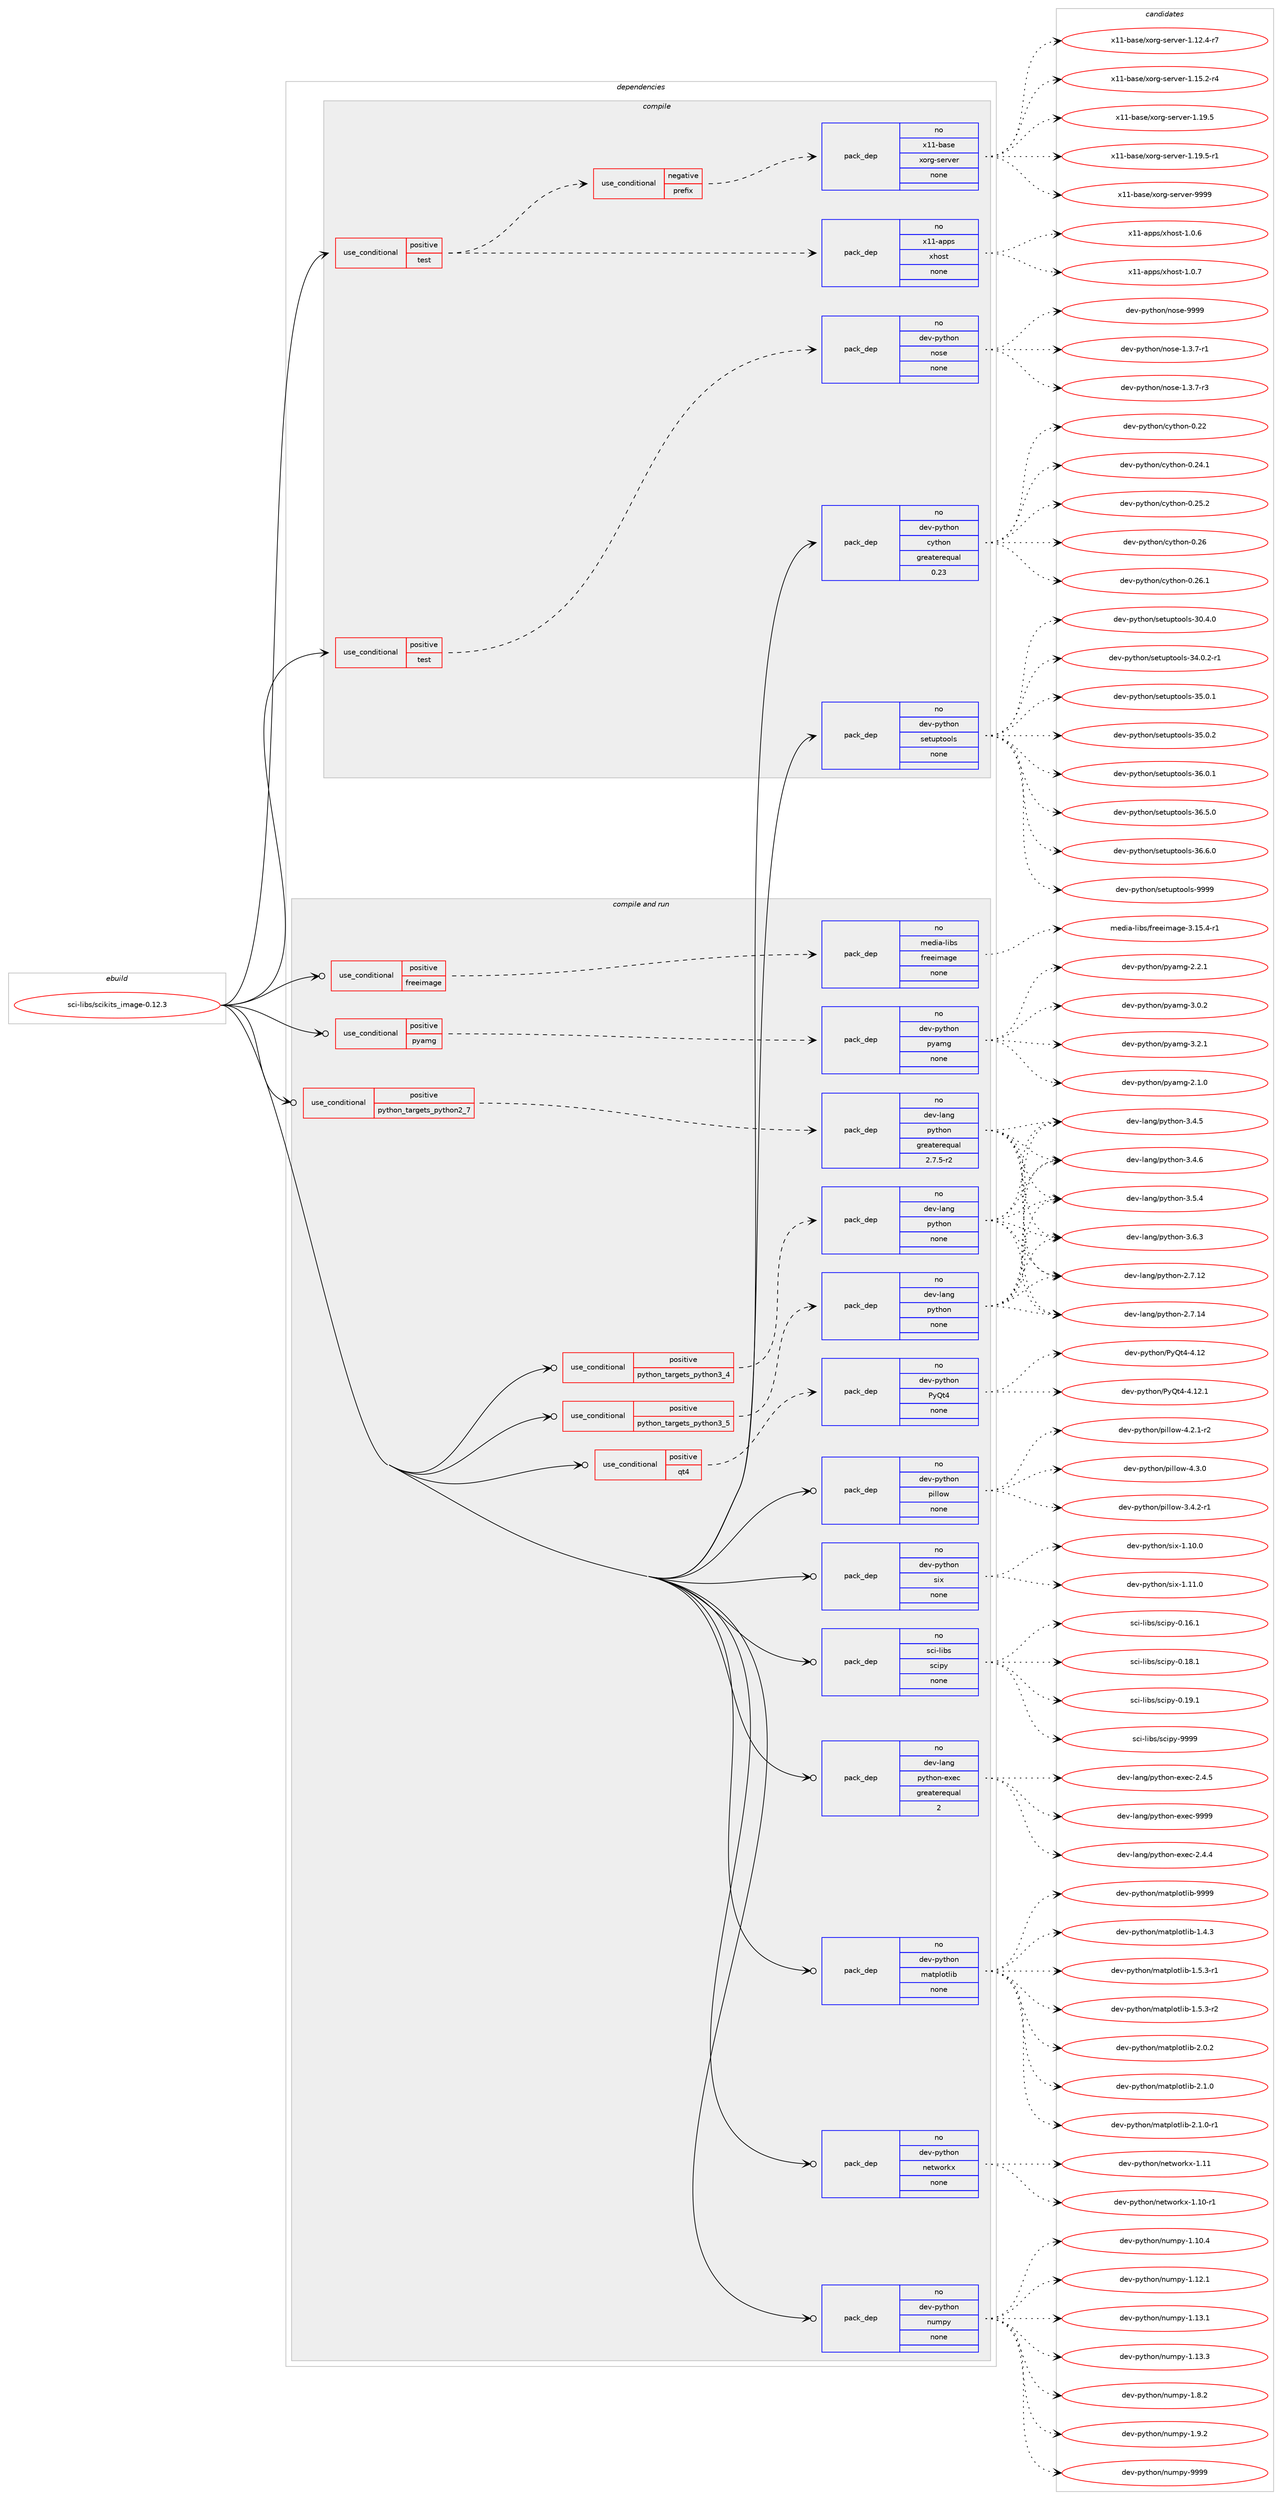 digraph prolog {

# *************
# Graph options
# *************

newrank=true;
concentrate=true;
compound=true;
graph [rankdir=LR,fontname=Helvetica,fontsize=10,ranksep=1.5];#, ranksep=2.5, nodesep=0.2];
edge  [arrowhead=vee];
node  [fontname=Helvetica,fontsize=10];

# **********
# The ebuild
# **********

subgraph cluster_leftcol {
color=gray;
rank=same;
label=<<i>ebuild</i>>;
id [label="sci-libs/scikits_image-0.12.3", color=red, width=4, href="../sci-libs/scikits_image-0.12.3.svg"];
}

# ****************
# The dependencies
# ****************

subgraph cluster_midcol {
color=gray;
label=<<i>dependencies</i>>;
subgraph cluster_compile {
fillcolor="#eeeeee";
style=filled;
label=<<i>compile</i>>;
subgraph cond111042 {
dependency453634 [label=<<TABLE BORDER="0" CELLBORDER="1" CELLSPACING="0" CELLPADDING="4"><TR><TD ROWSPAN="3" CELLPADDING="10">use_conditional</TD></TR><TR><TD>positive</TD></TR><TR><TD>test</TD></TR></TABLE>>, shape=none, color=red];
subgraph cond111043 {
dependency453635 [label=<<TABLE BORDER="0" CELLBORDER="1" CELLSPACING="0" CELLPADDING="4"><TR><TD ROWSPAN="3" CELLPADDING="10">use_conditional</TD></TR><TR><TD>negative</TD></TR><TR><TD>prefix</TD></TR></TABLE>>, shape=none, color=red];
subgraph pack334665 {
dependency453636 [label=<<TABLE BORDER="0" CELLBORDER="1" CELLSPACING="0" CELLPADDING="4" WIDTH="220"><TR><TD ROWSPAN="6" CELLPADDING="30">pack_dep</TD></TR><TR><TD WIDTH="110">no</TD></TR><TR><TD>x11-base</TD></TR><TR><TD>xorg-server</TD></TR><TR><TD>none</TD></TR><TR><TD></TD></TR></TABLE>>, shape=none, color=blue];
}
dependency453635:e -> dependency453636:w [weight=20,style="dashed",arrowhead="vee"];
}
dependency453634:e -> dependency453635:w [weight=20,style="dashed",arrowhead="vee"];
subgraph pack334666 {
dependency453637 [label=<<TABLE BORDER="0" CELLBORDER="1" CELLSPACING="0" CELLPADDING="4" WIDTH="220"><TR><TD ROWSPAN="6" CELLPADDING="30">pack_dep</TD></TR><TR><TD WIDTH="110">no</TD></TR><TR><TD>x11-apps</TD></TR><TR><TD>xhost</TD></TR><TR><TD>none</TD></TR><TR><TD></TD></TR></TABLE>>, shape=none, color=blue];
}
dependency453634:e -> dependency453637:w [weight=20,style="dashed",arrowhead="vee"];
}
id:e -> dependency453634:w [weight=20,style="solid",arrowhead="vee"];
subgraph cond111044 {
dependency453638 [label=<<TABLE BORDER="0" CELLBORDER="1" CELLSPACING="0" CELLPADDING="4"><TR><TD ROWSPAN="3" CELLPADDING="10">use_conditional</TD></TR><TR><TD>positive</TD></TR><TR><TD>test</TD></TR></TABLE>>, shape=none, color=red];
subgraph pack334667 {
dependency453639 [label=<<TABLE BORDER="0" CELLBORDER="1" CELLSPACING="0" CELLPADDING="4" WIDTH="220"><TR><TD ROWSPAN="6" CELLPADDING="30">pack_dep</TD></TR><TR><TD WIDTH="110">no</TD></TR><TR><TD>dev-python</TD></TR><TR><TD>nose</TD></TR><TR><TD>none</TD></TR><TR><TD></TD></TR></TABLE>>, shape=none, color=blue];
}
dependency453638:e -> dependency453639:w [weight=20,style="dashed",arrowhead="vee"];
}
id:e -> dependency453638:w [weight=20,style="solid",arrowhead="vee"];
subgraph pack334668 {
dependency453640 [label=<<TABLE BORDER="0" CELLBORDER="1" CELLSPACING="0" CELLPADDING="4" WIDTH="220"><TR><TD ROWSPAN="6" CELLPADDING="30">pack_dep</TD></TR><TR><TD WIDTH="110">no</TD></TR><TR><TD>dev-python</TD></TR><TR><TD>cython</TD></TR><TR><TD>greaterequal</TD></TR><TR><TD>0.23</TD></TR></TABLE>>, shape=none, color=blue];
}
id:e -> dependency453640:w [weight=20,style="solid",arrowhead="vee"];
subgraph pack334669 {
dependency453641 [label=<<TABLE BORDER="0" CELLBORDER="1" CELLSPACING="0" CELLPADDING="4" WIDTH="220"><TR><TD ROWSPAN="6" CELLPADDING="30">pack_dep</TD></TR><TR><TD WIDTH="110">no</TD></TR><TR><TD>dev-python</TD></TR><TR><TD>setuptools</TD></TR><TR><TD>none</TD></TR><TR><TD></TD></TR></TABLE>>, shape=none, color=blue];
}
id:e -> dependency453641:w [weight=20,style="solid",arrowhead="vee"];
}
subgraph cluster_compileandrun {
fillcolor="#eeeeee";
style=filled;
label=<<i>compile and run</i>>;
subgraph cond111045 {
dependency453642 [label=<<TABLE BORDER="0" CELLBORDER="1" CELLSPACING="0" CELLPADDING="4"><TR><TD ROWSPAN="3" CELLPADDING="10">use_conditional</TD></TR><TR><TD>positive</TD></TR><TR><TD>freeimage</TD></TR></TABLE>>, shape=none, color=red];
subgraph pack334670 {
dependency453643 [label=<<TABLE BORDER="0" CELLBORDER="1" CELLSPACING="0" CELLPADDING="4" WIDTH="220"><TR><TD ROWSPAN="6" CELLPADDING="30">pack_dep</TD></TR><TR><TD WIDTH="110">no</TD></TR><TR><TD>media-libs</TD></TR><TR><TD>freeimage</TD></TR><TR><TD>none</TD></TR><TR><TD></TD></TR></TABLE>>, shape=none, color=blue];
}
dependency453642:e -> dependency453643:w [weight=20,style="dashed",arrowhead="vee"];
}
id:e -> dependency453642:w [weight=20,style="solid",arrowhead="odotvee"];
subgraph cond111046 {
dependency453644 [label=<<TABLE BORDER="0" CELLBORDER="1" CELLSPACING="0" CELLPADDING="4"><TR><TD ROWSPAN="3" CELLPADDING="10">use_conditional</TD></TR><TR><TD>positive</TD></TR><TR><TD>pyamg</TD></TR></TABLE>>, shape=none, color=red];
subgraph pack334671 {
dependency453645 [label=<<TABLE BORDER="0" CELLBORDER="1" CELLSPACING="0" CELLPADDING="4" WIDTH="220"><TR><TD ROWSPAN="6" CELLPADDING="30">pack_dep</TD></TR><TR><TD WIDTH="110">no</TD></TR><TR><TD>dev-python</TD></TR><TR><TD>pyamg</TD></TR><TR><TD>none</TD></TR><TR><TD></TD></TR></TABLE>>, shape=none, color=blue];
}
dependency453644:e -> dependency453645:w [weight=20,style="dashed",arrowhead="vee"];
}
id:e -> dependency453644:w [weight=20,style="solid",arrowhead="odotvee"];
subgraph cond111047 {
dependency453646 [label=<<TABLE BORDER="0" CELLBORDER="1" CELLSPACING="0" CELLPADDING="4"><TR><TD ROWSPAN="3" CELLPADDING="10">use_conditional</TD></TR><TR><TD>positive</TD></TR><TR><TD>python_targets_python2_7</TD></TR></TABLE>>, shape=none, color=red];
subgraph pack334672 {
dependency453647 [label=<<TABLE BORDER="0" CELLBORDER="1" CELLSPACING="0" CELLPADDING="4" WIDTH="220"><TR><TD ROWSPAN="6" CELLPADDING="30">pack_dep</TD></TR><TR><TD WIDTH="110">no</TD></TR><TR><TD>dev-lang</TD></TR><TR><TD>python</TD></TR><TR><TD>greaterequal</TD></TR><TR><TD>2.7.5-r2</TD></TR></TABLE>>, shape=none, color=blue];
}
dependency453646:e -> dependency453647:w [weight=20,style="dashed",arrowhead="vee"];
}
id:e -> dependency453646:w [weight=20,style="solid",arrowhead="odotvee"];
subgraph cond111048 {
dependency453648 [label=<<TABLE BORDER="0" CELLBORDER="1" CELLSPACING="0" CELLPADDING="4"><TR><TD ROWSPAN="3" CELLPADDING="10">use_conditional</TD></TR><TR><TD>positive</TD></TR><TR><TD>python_targets_python3_4</TD></TR></TABLE>>, shape=none, color=red];
subgraph pack334673 {
dependency453649 [label=<<TABLE BORDER="0" CELLBORDER="1" CELLSPACING="0" CELLPADDING="4" WIDTH="220"><TR><TD ROWSPAN="6" CELLPADDING="30">pack_dep</TD></TR><TR><TD WIDTH="110">no</TD></TR><TR><TD>dev-lang</TD></TR><TR><TD>python</TD></TR><TR><TD>none</TD></TR><TR><TD></TD></TR></TABLE>>, shape=none, color=blue];
}
dependency453648:e -> dependency453649:w [weight=20,style="dashed",arrowhead="vee"];
}
id:e -> dependency453648:w [weight=20,style="solid",arrowhead="odotvee"];
subgraph cond111049 {
dependency453650 [label=<<TABLE BORDER="0" CELLBORDER="1" CELLSPACING="0" CELLPADDING="4"><TR><TD ROWSPAN="3" CELLPADDING="10">use_conditional</TD></TR><TR><TD>positive</TD></TR><TR><TD>python_targets_python3_5</TD></TR></TABLE>>, shape=none, color=red];
subgraph pack334674 {
dependency453651 [label=<<TABLE BORDER="0" CELLBORDER="1" CELLSPACING="0" CELLPADDING="4" WIDTH="220"><TR><TD ROWSPAN="6" CELLPADDING="30">pack_dep</TD></TR><TR><TD WIDTH="110">no</TD></TR><TR><TD>dev-lang</TD></TR><TR><TD>python</TD></TR><TR><TD>none</TD></TR><TR><TD></TD></TR></TABLE>>, shape=none, color=blue];
}
dependency453650:e -> dependency453651:w [weight=20,style="dashed",arrowhead="vee"];
}
id:e -> dependency453650:w [weight=20,style="solid",arrowhead="odotvee"];
subgraph cond111050 {
dependency453652 [label=<<TABLE BORDER="0" CELLBORDER="1" CELLSPACING="0" CELLPADDING="4"><TR><TD ROWSPAN="3" CELLPADDING="10">use_conditional</TD></TR><TR><TD>positive</TD></TR><TR><TD>qt4</TD></TR></TABLE>>, shape=none, color=red];
subgraph pack334675 {
dependency453653 [label=<<TABLE BORDER="0" CELLBORDER="1" CELLSPACING="0" CELLPADDING="4" WIDTH="220"><TR><TD ROWSPAN="6" CELLPADDING="30">pack_dep</TD></TR><TR><TD WIDTH="110">no</TD></TR><TR><TD>dev-python</TD></TR><TR><TD>PyQt4</TD></TR><TR><TD>none</TD></TR><TR><TD></TD></TR></TABLE>>, shape=none, color=blue];
}
dependency453652:e -> dependency453653:w [weight=20,style="dashed",arrowhead="vee"];
}
id:e -> dependency453652:w [weight=20,style="solid",arrowhead="odotvee"];
subgraph pack334676 {
dependency453654 [label=<<TABLE BORDER="0" CELLBORDER="1" CELLSPACING="0" CELLPADDING="4" WIDTH="220"><TR><TD ROWSPAN="6" CELLPADDING="30">pack_dep</TD></TR><TR><TD WIDTH="110">no</TD></TR><TR><TD>dev-lang</TD></TR><TR><TD>python-exec</TD></TR><TR><TD>greaterequal</TD></TR><TR><TD>2</TD></TR></TABLE>>, shape=none, color=blue];
}
id:e -> dependency453654:w [weight=20,style="solid",arrowhead="odotvee"];
subgraph pack334677 {
dependency453655 [label=<<TABLE BORDER="0" CELLBORDER="1" CELLSPACING="0" CELLPADDING="4" WIDTH="220"><TR><TD ROWSPAN="6" CELLPADDING="30">pack_dep</TD></TR><TR><TD WIDTH="110">no</TD></TR><TR><TD>dev-python</TD></TR><TR><TD>matplotlib</TD></TR><TR><TD>none</TD></TR><TR><TD></TD></TR></TABLE>>, shape=none, color=blue];
}
id:e -> dependency453655:w [weight=20,style="solid",arrowhead="odotvee"];
subgraph pack334678 {
dependency453656 [label=<<TABLE BORDER="0" CELLBORDER="1" CELLSPACING="0" CELLPADDING="4" WIDTH="220"><TR><TD ROWSPAN="6" CELLPADDING="30">pack_dep</TD></TR><TR><TD WIDTH="110">no</TD></TR><TR><TD>dev-python</TD></TR><TR><TD>networkx</TD></TR><TR><TD>none</TD></TR><TR><TD></TD></TR></TABLE>>, shape=none, color=blue];
}
id:e -> dependency453656:w [weight=20,style="solid",arrowhead="odotvee"];
subgraph pack334679 {
dependency453657 [label=<<TABLE BORDER="0" CELLBORDER="1" CELLSPACING="0" CELLPADDING="4" WIDTH="220"><TR><TD ROWSPAN="6" CELLPADDING="30">pack_dep</TD></TR><TR><TD WIDTH="110">no</TD></TR><TR><TD>dev-python</TD></TR><TR><TD>numpy</TD></TR><TR><TD>none</TD></TR><TR><TD></TD></TR></TABLE>>, shape=none, color=blue];
}
id:e -> dependency453657:w [weight=20,style="solid",arrowhead="odotvee"];
subgraph pack334680 {
dependency453658 [label=<<TABLE BORDER="0" CELLBORDER="1" CELLSPACING="0" CELLPADDING="4" WIDTH="220"><TR><TD ROWSPAN="6" CELLPADDING="30">pack_dep</TD></TR><TR><TD WIDTH="110">no</TD></TR><TR><TD>dev-python</TD></TR><TR><TD>pillow</TD></TR><TR><TD>none</TD></TR><TR><TD></TD></TR></TABLE>>, shape=none, color=blue];
}
id:e -> dependency453658:w [weight=20,style="solid",arrowhead="odotvee"];
subgraph pack334681 {
dependency453659 [label=<<TABLE BORDER="0" CELLBORDER="1" CELLSPACING="0" CELLPADDING="4" WIDTH="220"><TR><TD ROWSPAN="6" CELLPADDING="30">pack_dep</TD></TR><TR><TD WIDTH="110">no</TD></TR><TR><TD>dev-python</TD></TR><TR><TD>six</TD></TR><TR><TD>none</TD></TR><TR><TD></TD></TR></TABLE>>, shape=none, color=blue];
}
id:e -> dependency453659:w [weight=20,style="solid",arrowhead="odotvee"];
subgraph pack334682 {
dependency453660 [label=<<TABLE BORDER="0" CELLBORDER="1" CELLSPACING="0" CELLPADDING="4" WIDTH="220"><TR><TD ROWSPAN="6" CELLPADDING="30">pack_dep</TD></TR><TR><TD WIDTH="110">no</TD></TR><TR><TD>sci-libs</TD></TR><TR><TD>scipy</TD></TR><TR><TD>none</TD></TR><TR><TD></TD></TR></TABLE>>, shape=none, color=blue];
}
id:e -> dependency453660:w [weight=20,style="solid",arrowhead="odotvee"];
}
subgraph cluster_run {
fillcolor="#eeeeee";
style=filled;
label=<<i>run</i>>;
}
}

# **************
# The candidates
# **************

subgraph cluster_choices {
rank=same;
color=gray;
label=<<i>candidates</i>>;

subgraph choice334665 {
color=black;
nodesep=1;
choice12049494598971151014712011111410345115101114118101114454946495046524511455 [label="x11-base/xorg-server-1.12.4-r7", color=red, width=4,href="../x11-base/xorg-server-1.12.4-r7.svg"];
choice12049494598971151014712011111410345115101114118101114454946495346504511452 [label="x11-base/xorg-server-1.15.2-r4", color=red, width=4,href="../x11-base/xorg-server-1.15.2-r4.svg"];
choice1204949459897115101471201111141034511510111411810111445494649574653 [label="x11-base/xorg-server-1.19.5", color=red, width=4,href="../x11-base/xorg-server-1.19.5.svg"];
choice12049494598971151014712011111410345115101114118101114454946495746534511449 [label="x11-base/xorg-server-1.19.5-r1", color=red, width=4,href="../x11-base/xorg-server-1.19.5-r1.svg"];
choice120494945989711510147120111114103451151011141181011144557575757 [label="x11-base/xorg-server-9999", color=red, width=4,href="../x11-base/xorg-server-9999.svg"];
dependency453636:e -> choice12049494598971151014712011111410345115101114118101114454946495046524511455:w [style=dotted,weight="100"];
dependency453636:e -> choice12049494598971151014712011111410345115101114118101114454946495346504511452:w [style=dotted,weight="100"];
dependency453636:e -> choice1204949459897115101471201111141034511510111411810111445494649574653:w [style=dotted,weight="100"];
dependency453636:e -> choice12049494598971151014712011111410345115101114118101114454946495746534511449:w [style=dotted,weight="100"];
dependency453636:e -> choice120494945989711510147120111114103451151011141181011144557575757:w [style=dotted,weight="100"];
}
subgraph choice334666 {
color=black;
nodesep=1;
choice1204949459711211211547120104111115116454946484654 [label="x11-apps/xhost-1.0.6", color=red, width=4,href="../x11-apps/xhost-1.0.6.svg"];
choice1204949459711211211547120104111115116454946484655 [label="x11-apps/xhost-1.0.7", color=red, width=4,href="../x11-apps/xhost-1.0.7.svg"];
dependency453637:e -> choice1204949459711211211547120104111115116454946484654:w [style=dotted,weight="100"];
dependency453637:e -> choice1204949459711211211547120104111115116454946484655:w [style=dotted,weight="100"];
}
subgraph choice334667 {
color=black;
nodesep=1;
choice10010111845112121116104111110471101111151014549465146554511449 [label="dev-python/nose-1.3.7-r1", color=red, width=4,href="../dev-python/nose-1.3.7-r1.svg"];
choice10010111845112121116104111110471101111151014549465146554511451 [label="dev-python/nose-1.3.7-r3", color=red, width=4,href="../dev-python/nose-1.3.7-r3.svg"];
choice10010111845112121116104111110471101111151014557575757 [label="dev-python/nose-9999", color=red, width=4,href="../dev-python/nose-9999.svg"];
dependency453639:e -> choice10010111845112121116104111110471101111151014549465146554511449:w [style=dotted,weight="100"];
dependency453639:e -> choice10010111845112121116104111110471101111151014549465146554511451:w [style=dotted,weight="100"];
dependency453639:e -> choice10010111845112121116104111110471101111151014557575757:w [style=dotted,weight="100"];
}
subgraph choice334668 {
color=black;
nodesep=1;
choice1001011184511212111610411111047991211161041111104548465050 [label="dev-python/cython-0.22", color=red, width=4,href="../dev-python/cython-0.22.svg"];
choice10010111845112121116104111110479912111610411111045484650524649 [label="dev-python/cython-0.24.1", color=red, width=4,href="../dev-python/cython-0.24.1.svg"];
choice10010111845112121116104111110479912111610411111045484650534650 [label="dev-python/cython-0.25.2", color=red, width=4,href="../dev-python/cython-0.25.2.svg"];
choice1001011184511212111610411111047991211161041111104548465054 [label="dev-python/cython-0.26", color=red, width=4,href="../dev-python/cython-0.26.svg"];
choice10010111845112121116104111110479912111610411111045484650544649 [label="dev-python/cython-0.26.1", color=red, width=4,href="../dev-python/cython-0.26.1.svg"];
dependency453640:e -> choice1001011184511212111610411111047991211161041111104548465050:w [style=dotted,weight="100"];
dependency453640:e -> choice10010111845112121116104111110479912111610411111045484650524649:w [style=dotted,weight="100"];
dependency453640:e -> choice10010111845112121116104111110479912111610411111045484650534650:w [style=dotted,weight="100"];
dependency453640:e -> choice1001011184511212111610411111047991211161041111104548465054:w [style=dotted,weight="100"];
dependency453640:e -> choice10010111845112121116104111110479912111610411111045484650544649:w [style=dotted,weight="100"];
}
subgraph choice334669 {
color=black;
nodesep=1;
choice100101118451121211161041111104711510111611711211611111110811545514846524648 [label="dev-python/setuptools-30.4.0", color=red, width=4,href="../dev-python/setuptools-30.4.0.svg"];
choice1001011184511212111610411111047115101116117112116111111108115455152464846504511449 [label="dev-python/setuptools-34.0.2-r1", color=red, width=4,href="../dev-python/setuptools-34.0.2-r1.svg"];
choice100101118451121211161041111104711510111611711211611111110811545515346484649 [label="dev-python/setuptools-35.0.1", color=red, width=4,href="../dev-python/setuptools-35.0.1.svg"];
choice100101118451121211161041111104711510111611711211611111110811545515346484650 [label="dev-python/setuptools-35.0.2", color=red, width=4,href="../dev-python/setuptools-35.0.2.svg"];
choice100101118451121211161041111104711510111611711211611111110811545515446484649 [label="dev-python/setuptools-36.0.1", color=red, width=4,href="../dev-python/setuptools-36.0.1.svg"];
choice100101118451121211161041111104711510111611711211611111110811545515446534648 [label="dev-python/setuptools-36.5.0", color=red, width=4,href="../dev-python/setuptools-36.5.0.svg"];
choice100101118451121211161041111104711510111611711211611111110811545515446544648 [label="dev-python/setuptools-36.6.0", color=red, width=4,href="../dev-python/setuptools-36.6.0.svg"];
choice10010111845112121116104111110471151011161171121161111111081154557575757 [label="dev-python/setuptools-9999", color=red, width=4,href="../dev-python/setuptools-9999.svg"];
dependency453641:e -> choice100101118451121211161041111104711510111611711211611111110811545514846524648:w [style=dotted,weight="100"];
dependency453641:e -> choice1001011184511212111610411111047115101116117112116111111108115455152464846504511449:w [style=dotted,weight="100"];
dependency453641:e -> choice100101118451121211161041111104711510111611711211611111110811545515346484649:w [style=dotted,weight="100"];
dependency453641:e -> choice100101118451121211161041111104711510111611711211611111110811545515346484650:w [style=dotted,weight="100"];
dependency453641:e -> choice100101118451121211161041111104711510111611711211611111110811545515446484649:w [style=dotted,weight="100"];
dependency453641:e -> choice100101118451121211161041111104711510111611711211611111110811545515446534648:w [style=dotted,weight="100"];
dependency453641:e -> choice100101118451121211161041111104711510111611711211611111110811545515446544648:w [style=dotted,weight="100"];
dependency453641:e -> choice10010111845112121116104111110471151011161171121161111111081154557575757:w [style=dotted,weight="100"];
}
subgraph choice334670 {
color=black;
nodesep=1;
choice1091011001059745108105981154710211410110110510997103101455146495346524511449 [label="media-libs/freeimage-3.15.4-r1", color=red, width=4,href="../media-libs/freeimage-3.15.4-r1.svg"];
dependency453643:e -> choice1091011001059745108105981154710211410110110510997103101455146495346524511449:w [style=dotted,weight="100"];
}
subgraph choice334671 {
color=black;
nodesep=1;
choice100101118451121211161041111104711212197109103455046494648 [label="dev-python/pyamg-2.1.0", color=red, width=4,href="../dev-python/pyamg-2.1.0.svg"];
choice100101118451121211161041111104711212197109103455046504649 [label="dev-python/pyamg-2.2.1", color=red, width=4,href="../dev-python/pyamg-2.2.1.svg"];
choice100101118451121211161041111104711212197109103455146484650 [label="dev-python/pyamg-3.0.2", color=red, width=4,href="../dev-python/pyamg-3.0.2.svg"];
choice100101118451121211161041111104711212197109103455146504649 [label="dev-python/pyamg-3.2.1", color=red, width=4,href="../dev-python/pyamg-3.2.1.svg"];
dependency453645:e -> choice100101118451121211161041111104711212197109103455046494648:w [style=dotted,weight="100"];
dependency453645:e -> choice100101118451121211161041111104711212197109103455046504649:w [style=dotted,weight="100"];
dependency453645:e -> choice100101118451121211161041111104711212197109103455146484650:w [style=dotted,weight="100"];
dependency453645:e -> choice100101118451121211161041111104711212197109103455146504649:w [style=dotted,weight="100"];
}
subgraph choice334672 {
color=black;
nodesep=1;
choice10010111845108971101034711212111610411111045504655464950 [label="dev-lang/python-2.7.12", color=red, width=4,href="../dev-lang/python-2.7.12.svg"];
choice10010111845108971101034711212111610411111045504655464952 [label="dev-lang/python-2.7.14", color=red, width=4,href="../dev-lang/python-2.7.14.svg"];
choice100101118451089711010347112121116104111110455146524653 [label="dev-lang/python-3.4.5", color=red, width=4,href="../dev-lang/python-3.4.5.svg"];
choice100101118451089711010347112121116104111110455146524654 [label="dev-lang/python-3.4.6", color=red, width=4,href="../dev-lang/python-3.4.6.svg"];
choice100101118451089711010347112121116104111110455146534652 [label="dev-lang/python-3.5.4", color=red, width=4,href="../dev-lang/python-3.5.4.svg"];
choice100101118451089711010347112121116104111110455146544651 [label="dev-lang/python-3.6.3", color=red, width=4,href="../dev-lang/python-3.6.3.svg"];
dependency453647:e -> choice10010111845108971101034711212111610411111045504655464950:w [style=dotted,weight="100"];
dependency453647:e -> choice10010111845108971101034711212111610411111045504655464952:w [style=dotted,weight="100"];
dependency453647:e -> choice100101118451089711010347112121116104111110455146524653:w [style=dotted,weight="100"];
dependency453647:e -> choice100101118451089711010347112121116104111110455146524654:w [style=dotted,weight="100"];
dependency453647:e -> choice100101118451089711010347112121116104111110455146534652:w [style=dotted,weight="100"];
dependency453647:e -> choice100101118451089711010347112121116104111110455146544651:w [style=dotted,weight="100"];
}
subgraph choice334673 {
color=black;
nodesep=1;
choice10010111845108971101034711212111610411111045504655464950 [label="dev-lang/python-2.7.12", color=red, width=4,href="../dev-lang/python-2.7.12.svg"];
choice10010111845108971101034711212111610411111045504655464952 [label="dev-lang/python-2.7.14", color=red, width=4,href="../dev-lang/python-2.7.14.svg"];
choice100101118451089711010347112121116104111110455146524653 [label="dev-lang/python-3.4.5", color=red, width=4,href="../dev-lang/python-3.4.5.svg"];
choice100101118451089711010347112121116104111110455146524654 [label="dev-lang/python-3.4.6", color=red, width=4,href="../dev-lang/python-3.4.6.svg"];
choice100101118451089711010347112121116104111110455146534652 [label="dev-lang/python-3.5.4", color=red, width=4,href="../dev-lang/python-3.5.4.svg"];
choice100101118451089711010347112121116104111110455146544651 [label="dev-lang/python-3.6.3", color=red, width=4,href="../dev-lang/python-3.6.3.svg"];
dependency453649:e -> choice10010111845108971101034711212111610411111045504655464950:w [style=dotted,weight="100"];
dependency453649:e -> choice10010111845108971101034711212111610411111045504655464952:w [style=dotted,weight="100"];
dependency453649:e -> choice100101118451089711010347112121116104111110455146524653:w [style=dotted,weight="100"];
dependency453649:e -> choice100101118451089711010347112121116104111110455146524654:w [style=dotted,weight="100"];
dependency453649:e -> choice100101118451089711010347112121116104111110455146534652:w [style=dotted,weight="100"];
dependency453649:e -> choice100101118451089711010347112121116104111110455146544651:w [style=dotted,weight="100"];
}
subgraph choice334674 {
color=black;
nodesep=1;
choice10010111845108971101034711212111610411111045504655464950 [label="dev-lang/python-2.7.12", color=red, width=4,href="../dev-lang/python-2.7.12.svg"];
choice10010111845108971101034711212111610411111045504655464952 [label="dev-lang/python-2.7.14", color=red, width=4,href="../dev-lang/python-2.7.14.svg"];
choice100101118451089711010347112121116104111110455146524653 [label="dev-lang/python-3.4.5", color=red, width=4,href="../dev-lang/python-3.4.5.svg"];
choice100101118451089711010347112121116104111110455146524654 [label="dev-lang/python-3.4.6", color=red, width=4,href="../dev-lang/python-3.4.6.svg"];
choice100101118451089711010347112121116104111110455146534652 [label="dev-lang/python-3.5.4", color=red, width=4,href="../dev-lang/python-3.5.4.svg"];
choice100101118451089711010347112121116104111110455146544651 [label="dev-lang/python-3.6.3", color=red, width=4,href="../dev-lang/python-3.6.3.svg"];
dependency453651:e -> choice10010111845108971101034711212111610411111045504655464950:w [style=dotted,weight="100"];
dependency453651:e -> choice10010111845108971101034711212111610411111045504655464952:w [style=dotted,weight="100"];
dependency453651:e -> choice100101118451089711010347112121116104111110455146524653:w [style=dotted,weight="100"];
dependency453651:e -> choice100101118451089711010347112121116104111110455146524654:w [style=dotted,weight="100"];
dependency453651:e -> choice100101118451089711010347112121116104111110455146534652:w [style=dotted,weight="100"];
dependency453651:e -> choice100101118451089711010347112121116104111110455146544651:w [style=dotted,weight="100"];
}
subgraph choice334675 {
color=black;
nodesep=1;
choice10010111845112121116104111110478012181116524552464950 [label="dev-python/PyQt4-4.12", color=red, width=4,href="../dev-python/PyQt4-4.12.svg"];
choice100101118451121211161041111104780121811165245524649504649 [label="dev-python/PyQt4-4.12.1", color=red, width=4,href="../dev-python/PyQt4-4.12.1.svg"];
dependency453653:e -> choice10010111845112121116104111110478012181116524552464950:w [style=dotted,weight="100"];
dependency453653:e -> choice100101118451121211161041111104780121811165245524649504649:w [style=dotted,weight="100"];
}
subgraph choice334676 {
color=black;
nodesep=1;
choice1001011184510897110103471121211161041111104510112010199455046524652 [label="dev-lang/python-exec-2.4.4", color=red, width=4,href="../dev-lang/python-exec-2.4.4.svg"];
choice1001011184510897110103471121211161041111104510112010199455046524653 [label="dev-lang/python-exec-2.4.5", color=red, width=4,href="../dev-lang/python-exec-2.4.5.svg"];
choice10010111845108971101034711212111610411111045101120101994557575757 [label="dev-lang/python-exec-9999", color=red, width=4,href="../dev-lang/python-exec-9999.svg"];
dependency453654:e -> choice1001011184510897110103471121211161041111104510112010199455046524652:w [style=dotted,weight="100"];
dependency453654:e -> choice1001011184510897110103471121211161041111104510112010199455046524653:w [style=dotted,weight="100"];
dependency453654:e -> choice10010111845108971101034711212111610411111045101120101994557575757:w [style=dotted,weight="100"];
}
subgraph choice334677 {
color=black;
nodesep=1;
choice10010111845112121116104111110471099711611210811111610810598454946524651 [label="dev-python/matplotlib-1.4.3", color=red, width=4,href="../dev-python/matplotlib-1.4.3.svg"];
choice100101118451121211161041111104710997116112108111116108105984549465346514511449 [label="dev-python/matplotlib-1.5.3-r1", color=red, width=4,href="../dev-python/matplotlib-1.5.3-r1.svg"];
choice100101118451121211161041111104710997116112108111116108105984549465346514511450 [label="dev-python/matplotlib-1.5.3-r2", color=red, width=4,href="../dev-python/matplotlib-1.5.3-r2.svg"];
choice10010111845112121116104111110471099711611210811111610810598455046484650 [label="dev-python/matplotlib-2.0.2", color=red, width=4,href="../dev-python/matplotlib-2.0.2.svg"];
choice10010111845112121116104111110471099711611210811111610810598455046494648 [label="dev-python/matplotlib-2.1.0", color=red, width=4,href="../dev-python/matplotlib-2.1.0.svg"];
choice100101118451121211161041111104710997116112108111116108105984550464946484511449 [label="dev-python/matplotlib-2.1.0-r1", color=red, width=4,href="../dev-python/matplotlib-2.1.0-r1.svg"];
choice100101118451121211161041111104710997116112108111116108105984557575757 [label="dev-python/matplotlib-9999", color=red, width=4,href="../dev-python/matplotlib-9999.svg"];
dependency453655:e -> choice10010111845112121116104111110471099711611210811111610810598454946524651:w [style=dotted,weight="100"];
dependency453655:e -> choice100101118451121211161041111104710997116112108111116108105984549465346514511449:w [style=dotted,weight="100"];
dependency453655:e -> choice100101118451121211161041111104710997116112108111116108105984549465346514511450:w [style=dotted,weight="100"];
dependency453655:e -> choice10010111845112121116104111110471099711611210811111610810598455046484650:w [style=dotted,weight="100"];
dependency453655:e -> choice10010111845112121116104111110471099711611210811111610810598455046494648:w [style=dotted,weight="100"];
dependency453655:e -> choice100101118451121211161041111104710997116112108111116108105984550464946484511449:w [style=dotted,weight="100"];
dependency453655:e -> choice100101118451121211161041111104710997116112108111116108105984557575757:w [style=dotted,weight="100"];
}
subgraph choice334678 {
color=black;
nodesep=1;
choice100101118451121211161041111104711010111611911111410712045494649484511449 [label="dev-python/networkx-1.10-r1", color=red, width=4,href="../dev-python/networkx-1.10-r1.svg"];
choice10010111845112121116104111110471101011161191111141071204549464949 [label="dev-python/networkx-1.11", color=red, width=4,href="../dev-python/networkx-1.11.svg"];
dependency453656:e -> choice100101118451121211161041111104711010111611911111410712045494649484511449:w [style=dotted,weight="100"];
dependency453656:e -> choice10010111845112121116104111110471101011161191111141071204549464949:w [style=dotted,weight="100"];
}
subgraph choice334679 {
color=black;
nodesep=1;
choice100101118451121211161041111104711011710911212145494649484652 [label="dev-python/numpy-1.10.4", color=red, width=4,href="../dev-python/numpy-1.10.4.svg"];
choice100101118451121211161041111104711011710911212145494649504649 [label="dev-python/numpy-1.12.1", color=red, width=4,href="../dev-python/numpy-1.12.1.svg"];
choice100101118451121211161041111104711011710911212145494649514649 [label="dev-python/numpy-1.13.1", color=red, width=4,href="../dev-python/numpy-1.13.1.svg"];
choice100101118451121211161041111104711011710911212145494649514651 [label="dev-python/numpy-1.13.3", color=red, width=4,href="../dev-python/numpy-1.13.3.svg"];
choice1001011184511212111610411111047110117109112121454946564650 [label="dev-python/numpy-1.8.2", color=red, width=4,href="../dev-python/numpy-1.8.2.svg"];
choice1001011184511212111610411111047110117109112121454946574650 [label="dev-python/numpy-1.9.2", color=red, width=4,href="../dev-python/numpy-1.9.2.svg"];
choice10010111845112121116104111110471101171091121214557575757 [label="dev-python/numpy-9999", color=red, width=4,href="../dev-python/numpy-9999.svg"];
dependency453657:e -> choice100101118451121211161041111104711011710911212145494649484652:w [style=dotted,weight="100"];
dependency453657:e -> choice100101118451121211161041111104711011710911212145494649504649:w [style=dotted,weight="100"];
dependency453657:e -> choice100101118451121211161041111104711011710911212145494649514649:w [style=dotted,weight="100"];
dependency453657:e -> choice100101118451121211161041111104711011710911212145494649514651:w [style=dotted,weight="100"];
dependency453657:e -> choice1001011184511212111610411111047110117109112121454946564650:w [style=dotted,weight="100"];
dependency453657:e -> choice1001011184511212111610411111047110117109112121454946574650:w [style=dotted,weight="100"];
dependency453657:e -> choice10010111845112121116104111110471101171091121214557575757:w [style=dotted,weight="100"];
}
subgraph choice334680 {
color=black;
nodesep=1;
choice10010111845112121116104111110471121051081081111194551465246504511449 [label="dev-python/pillow-3.4.2-r1", color=red, width=4,href="../dev-python/pillow-3.4.2-r1.svg"];
choice10010111845112121116104111110471121051081081111194552465046494511450 [label="dev-python/pillow-4.2.1-r2", color=red, width=4,href="../dev-python/pillow-4.2.1-r2.svg"];
choice1001011184511212111610411111047112105108108111119455246514648 [label="dev-python/pillow-4.3.0", color=red, width=4,href="../dev-python/pillow-4.3.0.svg"];
dependency453658:e -> choice10010111845112121116104111110471121051081081111194551465246504511449:w [style=dotted,weight="100"];
dependency453658:e -> choice10010111845112121116104111110471121051081081111194552465046494511450:w [style=dotted,weight="100"];
dependency453658:e -> choice1001011184511212111610411111047112105108108111119455246514648:w [style=dotted,weight="100"];
}
subgraph choice334681 {
color=black;
nodesep=1;
choice100101118451121211161041111104711510512045494649484648 [label="dev-python/six-1.10.0", color=red, width=4,href="../dev-python/six-1.10.0.svg"];
choice100101118451121211161041111104711510512045494649494648 [label="dev-python/six-1.11.0", color=red, width=4,href="../dev-python/six-1.11.0.svg"];
dependency453659:e -> choice100101118451121211161041111104711510512045494649484648:w [style=dotted,weight="100"];
dependency453659:e -> choice100101118451121211161041111104711510512045494649494648:w [style=dotted,weight="100"];
}
subgraph choice334682 {
color=black;
nodesep=1;
choice115991054510810598115471159910511212145484649544649 [label="sci-libs/scipy-0.16.1", color=red, width=4,href="../sci-libs/scipy-0.16.1.svg"];
choice115991054510810598115471159910511212145484649564649 [label="sci-libs/scipy-0.18.1", color=red, width=4,href="../sci-libs/scipy-0.18.1.svg"];
choice115991054510810598115471159910511212145484649574649 [label="sci-libs/scipy-0.19.1", color=red, width=4,href="../sci-libs/scipy-0.19.1.svg"];
choice11599105451081059811547115991051121214557575757 [label="sci-libs/scipy-9999", color=red, width=4,href="../sci-libs/scipy-9999.svg"];
dependency453660:e -> choice115991054510810598115471159910511212145484649544649:w [style=dotted,weight="100"];
dependency453660:e -> choice115991054510810598115471159910511212145484649564649:w [style=dotted,weight="100"];
dependency453660:e -> choice115991054510810598115471159910511212145484649574649:w [style=dotted,weight="100"];
dependency453660:e -> choice11599105451081059811547115991051121214557575757:w [style=dotted,weight="100"];
}
}

}
